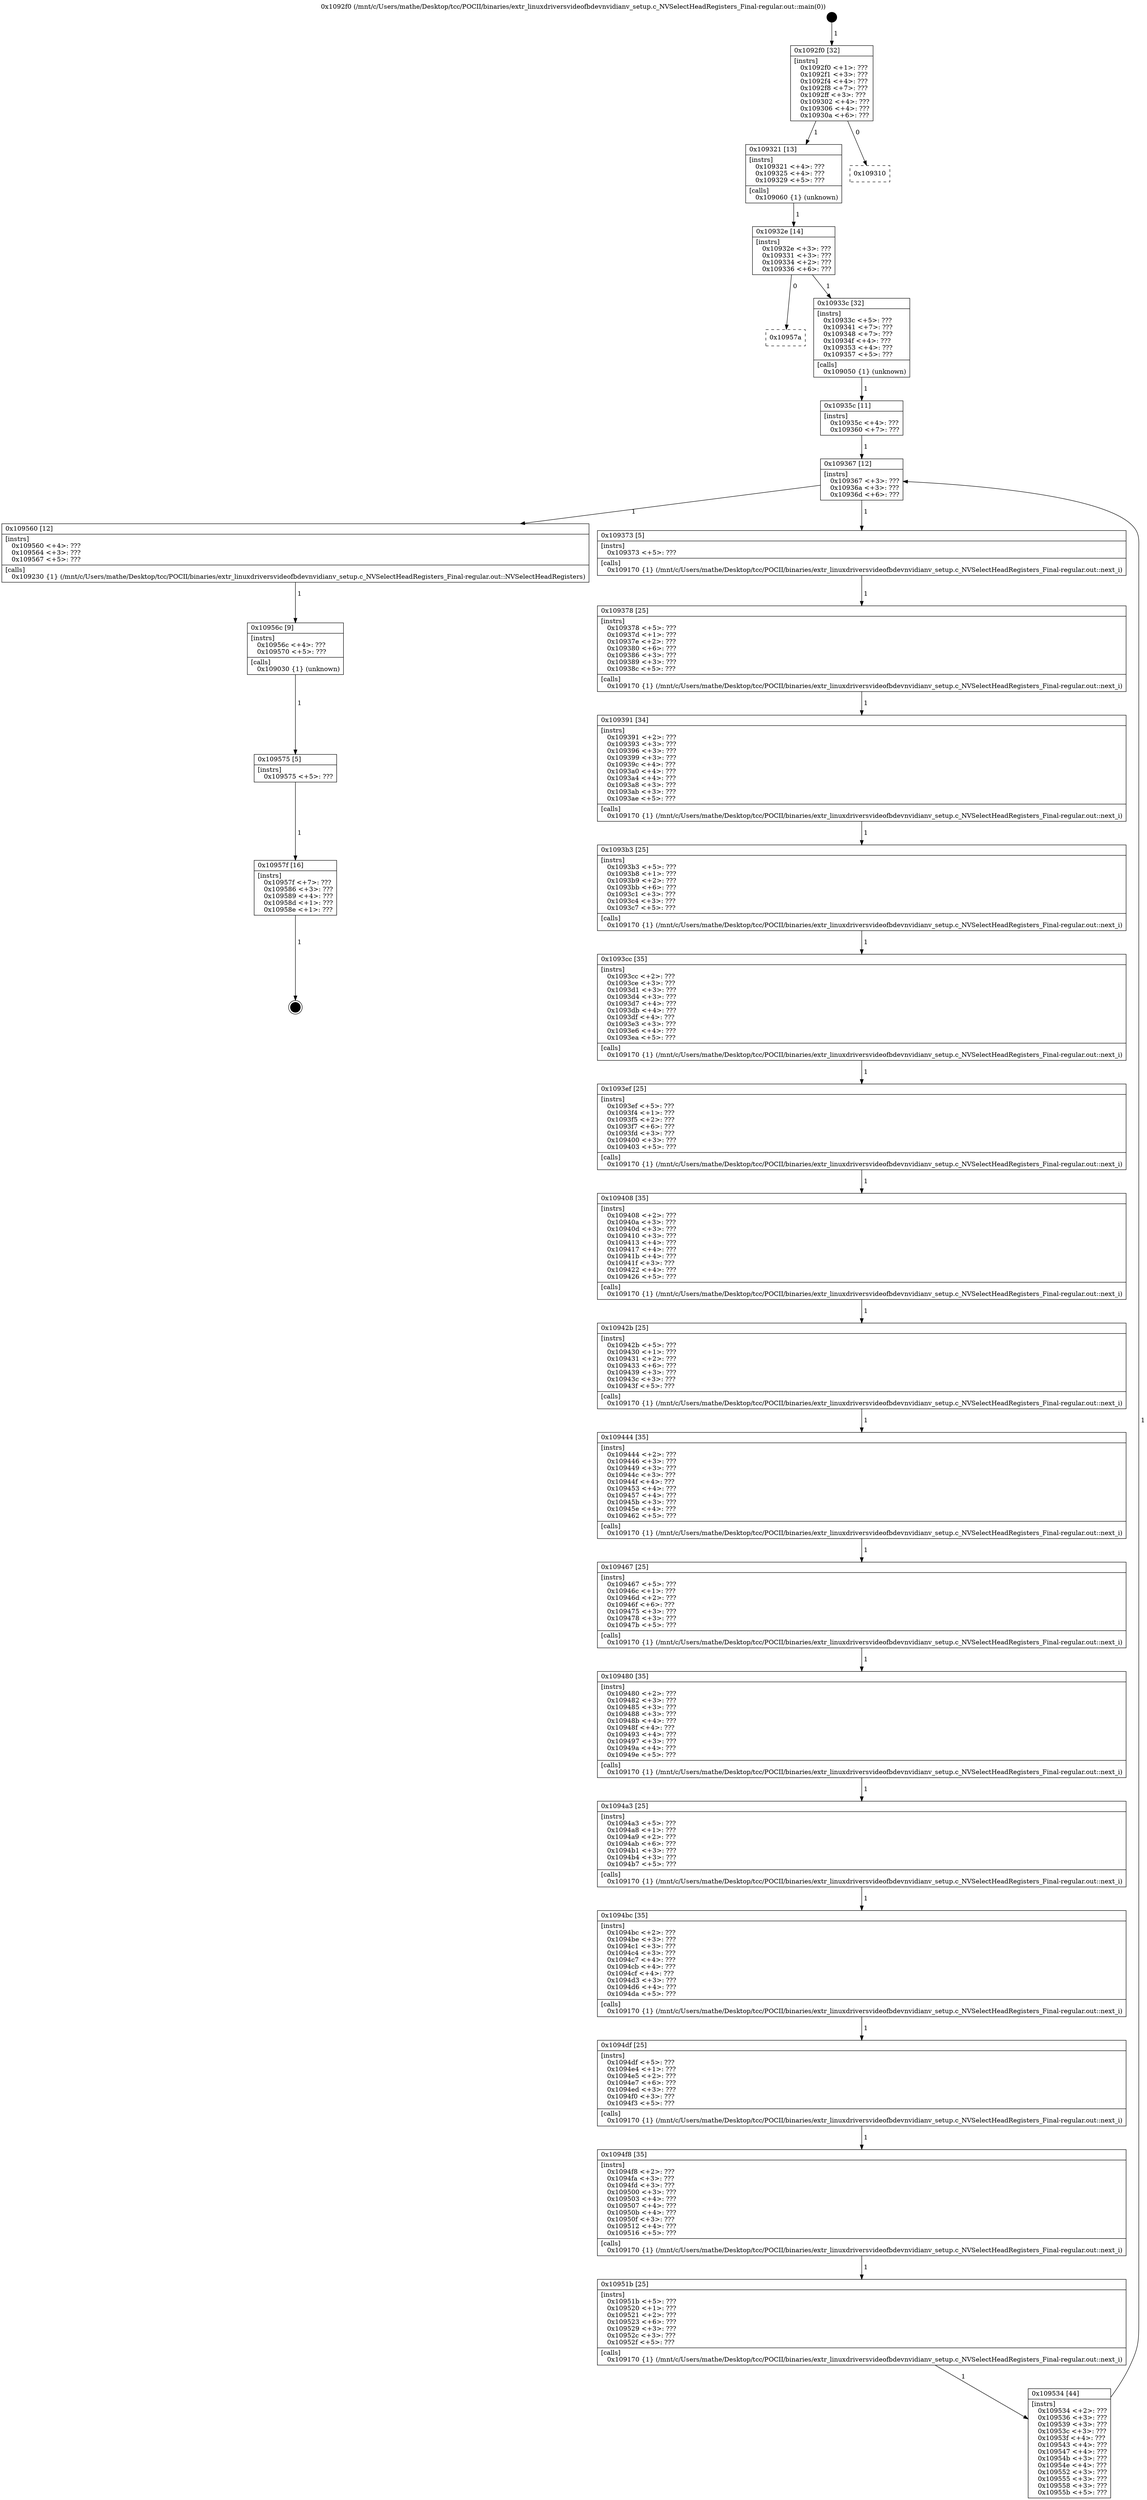 digraph "0x1092f0" {
  label = "0x1092f0 (/mnt/c/Users/mathe/Desktop/tcc/POCII/binaries/extr_linuxdriversvideofbdevnvidianv_setup.c_NVSelectHeadRegisters_Final-regular.out::main(0))"
  labelloc = "t"
  node[shape=record]

  Entry [label="",width=0.3,height=0.3,shape=circle,fillcolor=black,style=filled]
  "0x1092f0" [label="{
     0x1092f0 [32]\l
     | [instrs]\l
     &nbsp;&nbsp;0x1092f0 \<+1\>: ???\l
     &nbsp;&nbsp;0x1092f1 \<+3\>: ???\l
     &nbsp;&nbsp;0x1092f4 \<+4\>: ???\l
     &nbsp;&nbsp;0x1092f8 \<+7\>: ???\l
     &nbsp;&nbsp;0x1092ff \<+3\>: ???\l
     &nbsp;&nbsp;0x109302 \<+4\>: ???\l
     &nbsp;&nbsp;0x109306 \<+4\>: ???\l
     &nbsp;&nbsp;0x10930a \<+6\>: ???\l
  }"]
  "0x109321" [label="{
     0x109321 [13]\l
     | [instrs]\l
     &nbsp;&nbsp;0x109321 \<+4\>: ???\l
     &nbsp;&nbsp;0x109325 \<+4\>: ???\l
     &nbsp;&nbsp;0x109329 \<+5\>: ???\l
     | [calls]\l
     &nbsp;&nbsp;0x109060 \{1\} (unknown)\l
  }"]
  "0x109310" [label="{
     0x109310\l
  }", style=dashed]
  "0x10932e" [label="{
     0x10932e [14]\l
     | [instrs]\l
     &nbsp;&nbsp;0x10932e \<+3\>: ???\l
     &nbsp;&nbsp;0x109331 \<+3\>: ???\l
     &nbsp;&nbsp;0x109334 \<+2\>: ???\l
     &nbsp;&nbsp;0x109336 \<+6\>: ???\l
  }"]
  "0x10957a" [label="{
     0x10957a\l
  }", style=dashed]
  "0x10933c" [label="{
     0x10933c [32]\l
     | [instrs]\l
     &nbsp;&nbsp;0x10933c \<+5\>: ???\l
     &nbsp;&nbsp;0x109341 \<+7\>: ???\l
     &nbsp;&nbsp;0x109348 \<+7\>: ???\l
     &nbsp;&nbsp;0x10934f \<+4\>: ???\l
     &nbsp;&nbsp;0x109353 \<+4\>: ???\l
     &nbsp;&nbsp;0x109357 \<+5\>: ???\l
     | [calls]\l
     &nbsp;&nbsp;0x109050 \{1\} (unknown)\l
  }"]
  Exit [label="",width=0.3,height=0.3,shape=circle,fillcolor=black,style=filled,peripheries=2]
  "0x109367" [label="{
     0x109367 [12]\l
     | [instrs]\l
     &nbsp;&nbsp;0x109367 \<+3\>: ???\l
     &nbsp;&nbsp;0x10936a \<+3\>: ???\l
     &nbsp;&nbsp;0x10936d \<+6\>: ???\l
  }"]
  "0x109560" [label="{
     0x109560 [12]\l
     | [instrs]\l
     &nbsp;&nbsp;0x109560 \<+4\>: ???\l
     &nbsp;&nbsp;0x109564 \<+3\>: ???\l
     &nbsp;&nbsp;0x109567 \<+5\>: ???\l
     | [calls]\l
     &nbsp;&nbsp;0x109230 \{1\} (/mnt/c/Users/mathe/Desktop/tcc/POCII/binaries/extr_linuxdriversvideofbdevnvidianv_setup.c_NVSelectHeadRegisters_Final-regular.out::NVSelectHeadRegisters)\l
  }"]
  "0x109373" [label="{
     0x109373 [5]\l
     | [instrs]\l
     &nbsp;&nbsp;0x109373 \<+5\>: ???\l
     | [calls]\l
     &nbsp;&nbsp;0x109170 \{1\} (/mnt/c/Users/mathe/Desktop/tcc/POCII/binaries/extr_linuxdriversvideofbdevnvidianv_setup.c_NVSelectHeadRegisters_Final-regular.out::next_i)\l
  }"]
  "0x109378" [label="{
     0x109378 [25]\l
     | [instrs]\l
     &nbsp;&nbsp;0x109378 \<+5\>: ???\l
     &nbsp;&nbsp;0x10937d \<+1\>: ???\l
     &nbsp;&nbsp;0x10937e \<+2\>: ???\l
     &nbsp;&nbsp;0x109380 \<+6\>: ???\l
     &nbsp;&nbsp;0x109386 \<+3\>: ???\l
     &nbsp;&nbsp;0x109389 \<+3\>: ???\l
     &nbsp;&nbsp;0x10938c \<+5\>: ???\l
     | [calls]\l
     &nbsp;&nbsp;0x109170 \{1\} (/mnt/c/Users/mathe/Desktop/tcc/POCII/binaries/extr_linuxdriversvideofbdevnvidianv_setup.c_NVSelectHeadRegisters_Final-regular.out::next_i)\l
  }"]
  "0x109391" [label="{
     0x109391 [34]\l
     | [instrs]\l
     &nbsp;&nbsp;0x109391 \<+2\>: ???\l
     &nbsp;&nbsp;0x109393 \<+3\>: ???\l
     &nbsp;&nbsp;0x109396 \<+3\>: ???\l
     &nbsp;&nbsp;0x109399 \<+3\>: ???\l
     &nbsp;&nbsp;0x10939c \<+4\>: ???\l
     &nbsp;&nbsp;0x1093a0 \<+4\>: ???\l
     &nbsp;&nbsp;0x1093a4 \<+4\>: ???\l
     &nbsp;&nbsp;0x1093a8 \<+3\>: ???\l
     &nbsp;&nbsp;0x1093ab \<+3\>: ???\l
     &nbsp;&nbsp;0x1093ae \<+5\>: ???\l
     | [calls]\l
     &nbsp;&nbsp;0x109170 \{1\} (/mnt/c/Users/mathe/Desktop/tcc/POCII/binaries/extr_linuxdriversvideofbdevnvidianv_setup.c_NVSelectHeadRegisters_Final-regular.out::next_i)\l
  }"]
  "0x1093b3" [label="{
     0x1093b3 [25]\l
     | [instrs]\l
     &nbsp;&nbsp;0x1093b3 \<+5\>: ???\l
     &nbsp;&nbsp;0x1093b8 \<+1\>: ???\l
     &nbsp;&nbsp;0x1093b9 \<+2\>: ???\l
     &nbsp;&nbsp;0x1093bb \<+6\>: ???\l
     &nbsp;&nbsp;0x1093c1 \<+3\>: ???\l
     &nbsp;&nbsp;0x1093c4 \<+3\>: ???\l
     &nbsp;&nbsp;0x1093c7 \<+5\>: ???\l
     | [calls]\l
     &nbsp;&nbsp;0x109170 \{1\} (/mnt/c/Users/mathe/Desktop/tcc/POCII/binaries/extr_linuxdriversvideofbdevnvidianv_setup.c_NVSelectHeadRegisters_Final-regular.out::next_i)\l
  }"]
  "0x1093cc" [label="{
     0x1093cc [35]\l
     | [instrs]\l
     &nbsp;&nbsp;0x1093cc \<+2\>: ???\l
     &nbsp;&nbsp;0x1093ce \<+3\>: ???\l
     &nbsp;&nbsp;0x1093d1 \<+3\>: ???\l
     &nbsp;&nbsp;0x1093d4 \<+3\>: ???\l
     &nbsp;&nbsp;0x1093d7 \<+4\>: ???\l
     &nbsp;&nbsp;0x1093db \<+4\>: ???\l
     &nbsp;&nbsp;0x1093df \<+4\>: ???\l
     &nbsp;&nbsp;0x1093e3 \<+3\>: ???\l
     &nbsp;&nbsp;0x1093e6 \<+4\>: ???\l
     &nbsp;&nbsp;0x1093ea \<+5\>: ???\l
     | [calls]\l
     &nbsp;&nbsp;0x109170 \{1\} (/mnt/c/Users/mathe/Desktop/tcc/POCII/binaries/extr_linuxdriversvideofbdevnvidianv_setup.c_NVSelectHeadRegisters_Final-regular.out::next_i)\l
  }"]
  "0x1093ef" [label="{
     0x1093ef [25]\l
     | [instrs]\l
     &nbsp;&nbsp;0x1093ef \<+5\>: ???\l
     &nbsp;&nbsp;0x1093f4 \<+1\>: ???\l
     &nbsp;&nbsp;0x1093f5 \<+2\>: ???\l
     &nbsp;&nbsp;0x1093f7 \<+6\>: ???\l
     &nbsp;&nbsp;0x1093fd \<+3\>: ???\l
     &nbsp;&nbsp;0x109400 \<+3\>: ???\l
     &nbsp;&nbsp;0x109403 \<+5\>: ???\l
     | [calls]\l
     &nbsp;&nbsp;0x109170 \{1\} (/mnt/c/Users/mathe/Desktop/tcc/POCII/binaries/extr_linuxdriversvideofbdevnvidianv_setup.c_NVSelectHeadRegisters_Final-regular.out::next_i)\l
  }"]
  "0x109408" [label="{
     0x109408 [35]\l
     | [instrs]\l
     &nbsp;&nbsp;0x109408 \<+2\>: ???\l
     &nbsp;&nbsp;0x10940a \<+3\>: ???\l
     &nbsp;&nbsp;0x10940d \<+3\>: ???\l
     &nbsp;&nbsp;0x109410 \<+3\>: ???\l
     &nbsp;&nbsp;0x109413 \<+4\>: ???\l
     &nbsp;&nbsp;0x109417 \<+4\>: ???\l
     &nbsp;&nbsp;0x10941b \<+4\>: ???\l
     &nbsp;&nbsp;0x10941f \<+3\>: ???\l
     &nbsp;&nbsp;0x109422 \<+4\>: ???\l
     &nbsp;&nbsp;0x109426 \<+5\>: ???\l
     | [calls]\l
     &nbsp;&nbsp;0x109170 \{1\} (/mnt/c/Users/mathe/Desktop/tcc/POCII/binaries/extr_linuxdriversvideofbdevnvidianv_setup.c_NVSelectHeadRegisters_Final-regular.out::next_i)\l
  }"]
  "0x10942b" [label="{
     0x10942b [25]\l
     | [instrs]\l
     &nbsp;&nbsp;0x10942b \<+5\>: ???\l
     &nbsp;&nbsp;0x109430 \<+1\>: ???\l
     &nbsp;&nbsp;0x109431 \<+2\>: ???\l
     &nbsp;&nbsp;0x109433 \<+6\>: ???\l
     &nbsp;&nbsp;0x109439 \<+3\>: ???\l
     &nbsp;&nbsp;0x10943c \<+3\>: ???\l
     &nbsp;&nbsp;0x10943f \<+5\>: ???\l
     | [calls]\l
     &nbsp;&nbsp;0x109170 \{1\} (/mnt/c/Users/mathe/Desktop/tcc/POCII/binaries/extr_linuxdriversvideofbdevnvidianv_setup.c_NVSelectHeadRegisters_Final-regular.out::next_i)\l
  }"]
  "0x109444" [label="{
     0x109444 [35]\l
     | [instrs]\l
     &nbsp;&nbsp;0x109444 \<+2\>: ???\l
     &nbsp;&nbsp;0x109446 \<+3\>: ???\l
     &nbsp;&nbsp;0x109449 \<+3\>: ???\l
     &nbsp;&nbsp;0x10944c \<+3\>: ???\l
     &nbsp;&nbsp;0x10944f \<+4\>: ???\l
     &nbsp;&nbsp;0x109453 \<+4\>: ???\l
     &nbsp;&nbsp;0x109457 \<+4\>: ???\l
     &nbsp;&nbsp;0x10945b \<+3\>: ???\l
     &nbsp;&nbsp;0x10945e \<+4\>: ???\l
     &nbsp;&nbsp;0x109462 \<+5\>: ???\l
     | [calls]\l
     &nbsp;&nbsp;0x109170 \{1\} (/mnt/c/Users/mathe/Desktop/tcc/POCII/binaries/extr_linuxdriversvideofbdevnvidianv_setup.c_NVSelectHeadRegisters_Final-regular.out::next_i)\l
  }"]
  "0x109467" [label="{
     0x109467 [25]\l
     | [instrs]\l
     &nbsp;&nbsp;0x109467 \<+5\>: ???\l
     &nbsp;&nbsp;0x10946c \<+1\>: ???\l
     &nbsp;&nbsp;0x10946d \<+2\>: ???\l
     &nbsp;&nbsp;0x10946f \<+6\>: ???\l
     &nbsp;&nbsp;0x109475 \<+3\>: ???\l
     &nbsp;&nbsp;0x109478 \<+3\>: ???\l
     &nbsp;&nbsp;0x10947b \<+5\>: ???\l
     | [calls]\l
     &nbsp;&nbsp;0x109170 \{1\} (/mnt/c/Users/mathe/Desktop/tcc/POCII/binaries/extr_linuxdriversvideofbdevnvidianv_setup.c_NVSelectHeadRegisters_Final-regular.out::next_i)\l
  }"]
  "0x109480" [label="{
     0x109480 [35]\l
     | [instrs]\l
     &nbsp;&nbsp;0x109480 \<+2\>: ???\l
     &nbsp;&nbsp;0x109482 \<+3\>: ???\l
     &nbsp;&nbsp;0x109485 \<+3\>: ???\l
     &nbsp;&nbsp;0x109488 \<+3\>: ???\l
     &nbsp;&nbsp;0x10948b \<+4\>: ???\l
     &nbsp;&nbsp;0x10948f \<+4\>: ???\l
     &nbsp;&nbsp;0x109493 \<+4\>: ???\l
     &nbsp;&nbsp;0x109497 \<+3\>: ???\l
     &nbsp;&nbsp;0x10949a \<+4\>: ???\l
     &nbsp;&nbsp;0x10949e \<+5\>: ???\l
     | [calls]\l
     &nbsp;&nbsp;0x109170 \{1\} (/mnt/c/Users/mathe/Desktop/tcc/POCII/binaries/extr_linuxdriversvideofbdevnvidianv_setup.c_NVSelectHeadRegisters_Final-regular.out::next_i)\l
  }"]
  "0x1094a3" [label="{
     0x1094a3 [25]\l
     | [instrs]\l
     &nbsp;&nbsp;0x1094a3 \<+5\>: ???\l
     &nbsp;&nbsp;0x1094a8 \<+1\>: ???\l
     &nbsp;&nbsp;0x1094a9 \<+2\>: ???\l
     &nbsp;&nbsp;0x1094ab \<+6\>: ???\l
     &nbsp;&nbsp;0x1094b1 \<+3\>: ???\l
     &nbsp;&nbsp;0x1094b4 \<+3\>: ???\l
     &nbsp;&nbsp;0x1094b7 \<+5\>: ???\l
     | [calls]\l
     &nbsp;&nbsp;0x109170 \{1\} (/mnt/c/Users/mathe/Desktop/tcc/POCII/binaries/extr_linuxdriversvideofbdevnvidianv_setup.c_NVSelectHeadRegisters_Final-regular.out::next_i)\l
  }"]
  "0x1094bc" [label="{
     0x1094bc [35]\l
     | [instrs]\l
     &nbsp;&nbsp;0x1094bc \<+2\>: ???\l
     &nbsp;&nbsp;0x1094be \<+3\>: ???\l
     &nbsp;&nbsp;0x1094c1 \<+3\>: ???\l
     &nbsp;&nbsp;0x1094c4 \<+3\>: ???\l
     &nbsp;&nbsp;0x1094c7 \<+4\>: ???\l
     &nbsp;&nbsp;0x1094cb \<+4\>: ???\l
     &nbsp;&nbsp;0x1094cf \<+4\>: ???\l
     &nbsp;&nbsp;0x1094d3 \<+3\>: ???\l
     &nbsp;&nbsp;0x1094d6 \<+4\>: ???\l
     &nbsp;&nbsp;0x1094da \<+5\>: ???\l
     | [calls]\l
     &nbsp;&nbsp;0x109170 \{1\} (/mnt/c/Users/mathe/Desktop/tcc/POCII/binaries/extr_linuxdriversvideofbdevnvidianv_setup.c_NVSelectHeadRegisters_Final-regular.out::next_i)\l
  }"]
  "0x1094df" [label="{
     0x1094df [25]\l
     | [instrs]\l
     &nbsp;&nbsp;0x1094df \<+5\>: ???\l
     &nbsp;&nbsp;0x1094e4 \<+1\>: ???\l
     &nbsp;&nbsp;0x1094e5 \<+2\>: ???\l
     &nbsp;&nbsp;0x1094e7 \<+6\>: ???\l
     &nbsp;&nbsp;0x1094ed \<+3\>: ???\l
     &nbsp;&nbsp;0x1094f0 \<+3\>: ???\l
     &nbsp;&nbsp;0x1094f3 \<+5\>: ???\l
     | [calls]\l
     &nbsp;&nbsp;0x109170 \{1\} (/mnt/c/Users/mathe/Desktop/tcc/POCII/binaries/extr_linuxdriversvideofbdevnvidianv_setup.c_NVSelectHeadRegisters_Final-regular.out::next_i)\l
  }"]
  "0x1094f8" [label="{
     0x1094f8 [35]\l
     | [instrs]\l
     &nbsp;&nbsp;0x1094f8 \<+2\>: ???\l
     &nbsp;&nbsp;0x1094fa \<+3\>: ???\l
     &nbsp;&nbsp;0x1094fd \<+3\>: ???\l
     &nbsp;&nbsp;0x109500 \<+3\>: ???\l
     &nbsp;&nbsp;0x109503 \<+4\>: ???\l
     &nbsp;&nbsp;0x109507 \<+4\>: ???\l
     &nbsp;&nbsp;0x10950b \<+4\>: ???\l
     &nbsp;&nbsp;0x10950f \<+3\>: ???\l
     &nbsp;&nbsp;0x109512 \<+4\>: ???\l
     &nbsp;&nbsp;0x109516 \<+5\>: ???\l
     | [calls]\l
     &nbsp;&nbsp;0x109170 \{1\} (/mnt/c/Users/mathe/Desktop/tcc/POCII/binaries/extr_linuxdriversvideofbdevnvidianv_setup.c_NVSelectHeadRegisters_Final-regular.out::next_i)\l
  }"]
  "0x10951b" [label="{
     0x10951b [25]\l
     | [instrs]\l
     &nbsp;&nbsp;0x10951b \<+5\>: ???\l
     &nbsp;&nbsp;0x109520 \<+1\>: ???\l
     &nbsp;&nbsp;0x109521 \<+2\>: ???\l
     &nbsp;&nbsp;0x109523 \<+6\>: ???\l
     &nbsp;&nbsp;0x109529 \<+3\>: ???\l
     &nbsp;&nbsp;0x10952c \<+3\>: ???\l
     &nbsp;&nbsp;0x10952f \<+5\>: ???\l
     | [calls]\l
     &nbsp;&nbsp;0x109170 \{1\} (/mnt/c/Users/mathe/Desktop/tcc/POCII/binaries/extr_linuxdriversvideofbdevnvidianv_setup.c_NVSelectHeadRegisters_Final-regular.out::next_i)\l
  }"]
  "0x109534" [label="{
     0x109534 [44]\l
     | [instrs]\l
     &nbsp;&nbsp;0x109534 \<+2\>: ???\l
     &nbsp;&nbsp;0x109536 \<+3\>: ???\l
     &nbsp;&nbsp;0x109539 \<+3\>: ???\l
     &nbsp;&nbsp;0x10953c \<+3\>: ???\l
     &nbsp;&nbsp;0x10953f \<+4\>: ???\l
     &nbsp;&nbsp;0x109543 \<+4\>: ???\l
     &nbsp;&nbsp;0x109547 \<+4\>: ???\l
     &nbsp;&nbsp;0x10954b \<+3\>: ???\l
     &nbsp;&nbsp;0x10954e \<+4\>: ???\l
     &nbsp;&nbsp;0x109552 \<+3\>: ???\l
     &nbsp;&nbsp;0x109555 \<+3\>: ???\l
     &nbsp;&nbsp;0x109558 \<+3\>: ???\l
     &nbsp;&nbsp;0x10955b \<+5\>: ???\l
  }"]
  "0x10935c" [label="{
     0x10935c [11]\l
     | [instrs]\l
     &nbsp;&nbsp;0x10935c \<+4\>: ???\l
     &nbsp;&nbsp;0x109360 \<+7\>: ???\l
  }"]
  "0x10956c" [label="{
     0x10956c [9]\l
     | [instrs]\l
     &nbsp;&nbsp;0x10956c \<+4\>: ???\l
     &nbsp;&nbsp;0x109570 \<+5\>: ???\l
     | [calls]\l
     &nbsp;&nbsp;0x109030 \{1\} (unknown)\l
  }"]
  "0x109575" [label="{
     0x109575 [5]\l
     | [instrs]\l
     &nbsp;&nbsp;0x109575 \<+5\>: ???\l
  }"]
  "0x10957f" [label="{
     0x10957f [16]\l
     | [instrs]\l
     &nbsp;&nbsp;0x10957f \<+7\>: ???\l
     &nbsp;&nbsp;0x109586 \<+3\>: ???\l
     &nbsp;&nbsp;0x109589 \<+4\>: ???\l
     &nbsp;&nbsp;0x10958d \<+1\>: ???\l
     &nbsp;&nbsp;0x10958e \<+1\>: ???\l
  }"]
  Entry -> "0x1092f0" [label=" 1"]
  "0x1092f0" -> "0x109321" [label=" 1"]
  "0x1092f0" -> "0x109310" [label=" 0"]
  "0x109321" -> "0x10932e" [label=" 1"]
  "0x10932e" -> "0x10957a" [label=" 0"]
  "0x10932e" -> "0x10933c" [label=" 1"]
  "0x10957f" -> Exit [label=" 1"]
  "0x10933c" -> "0x10935c" [label=" 1"]
  "0x109367" -> "0x109560" [label=" 1"]
  "0x109367" -> "0x109373" [label=" 1"]
  "0x109373" -> "0x109378" [label=" 1"]
  "0x109378" -> "0x109391" [label=" 1"]
  "0x109391" -> "0x1093b3" [label=" 1"]
  "0x1093b3" -> "0x1093cc" [label=" 1"]
  "0x1093cc" -> "0x1093ef" [label=" 1"]
  "0x1093ef" -> "0x109408" [label=" 1"]
  "0x109408" -> "0x10942b" [label=" 1"]
  "0x10942b" -> "0x109444" [label=" 1"]
  "0x109444" -> "0x109467" [label=" 1"]
  "0x109467" -> "0x109480" [label=" 1"]
  "0x109480" -> "0x1094a3" [label=" 1"]
  "0x1094a3" -> "0x1094bc" [label=" 1"]
  "0x1094bc" -> "0x1094df" [label=" 1"]
  "0x1094df" -> "0x1094f8" [label=" 1"]
  "0x1094f8" -> "0x10951b" [label=" 1"]
  "0x10951b" -> "0x109534" [label=" 1"]
  "0x10935c" -> "0x109367" [label=" 1"]
  "0x109534" -> "0x109367" [label=" 1"]
  "0x109560" -> "0x10956c" [label=" 1"]
  "0x10956c" -> "0x109575" [label=" 1"]
  "0x109575" -> "0x10957f" [label=" 1"]
}
